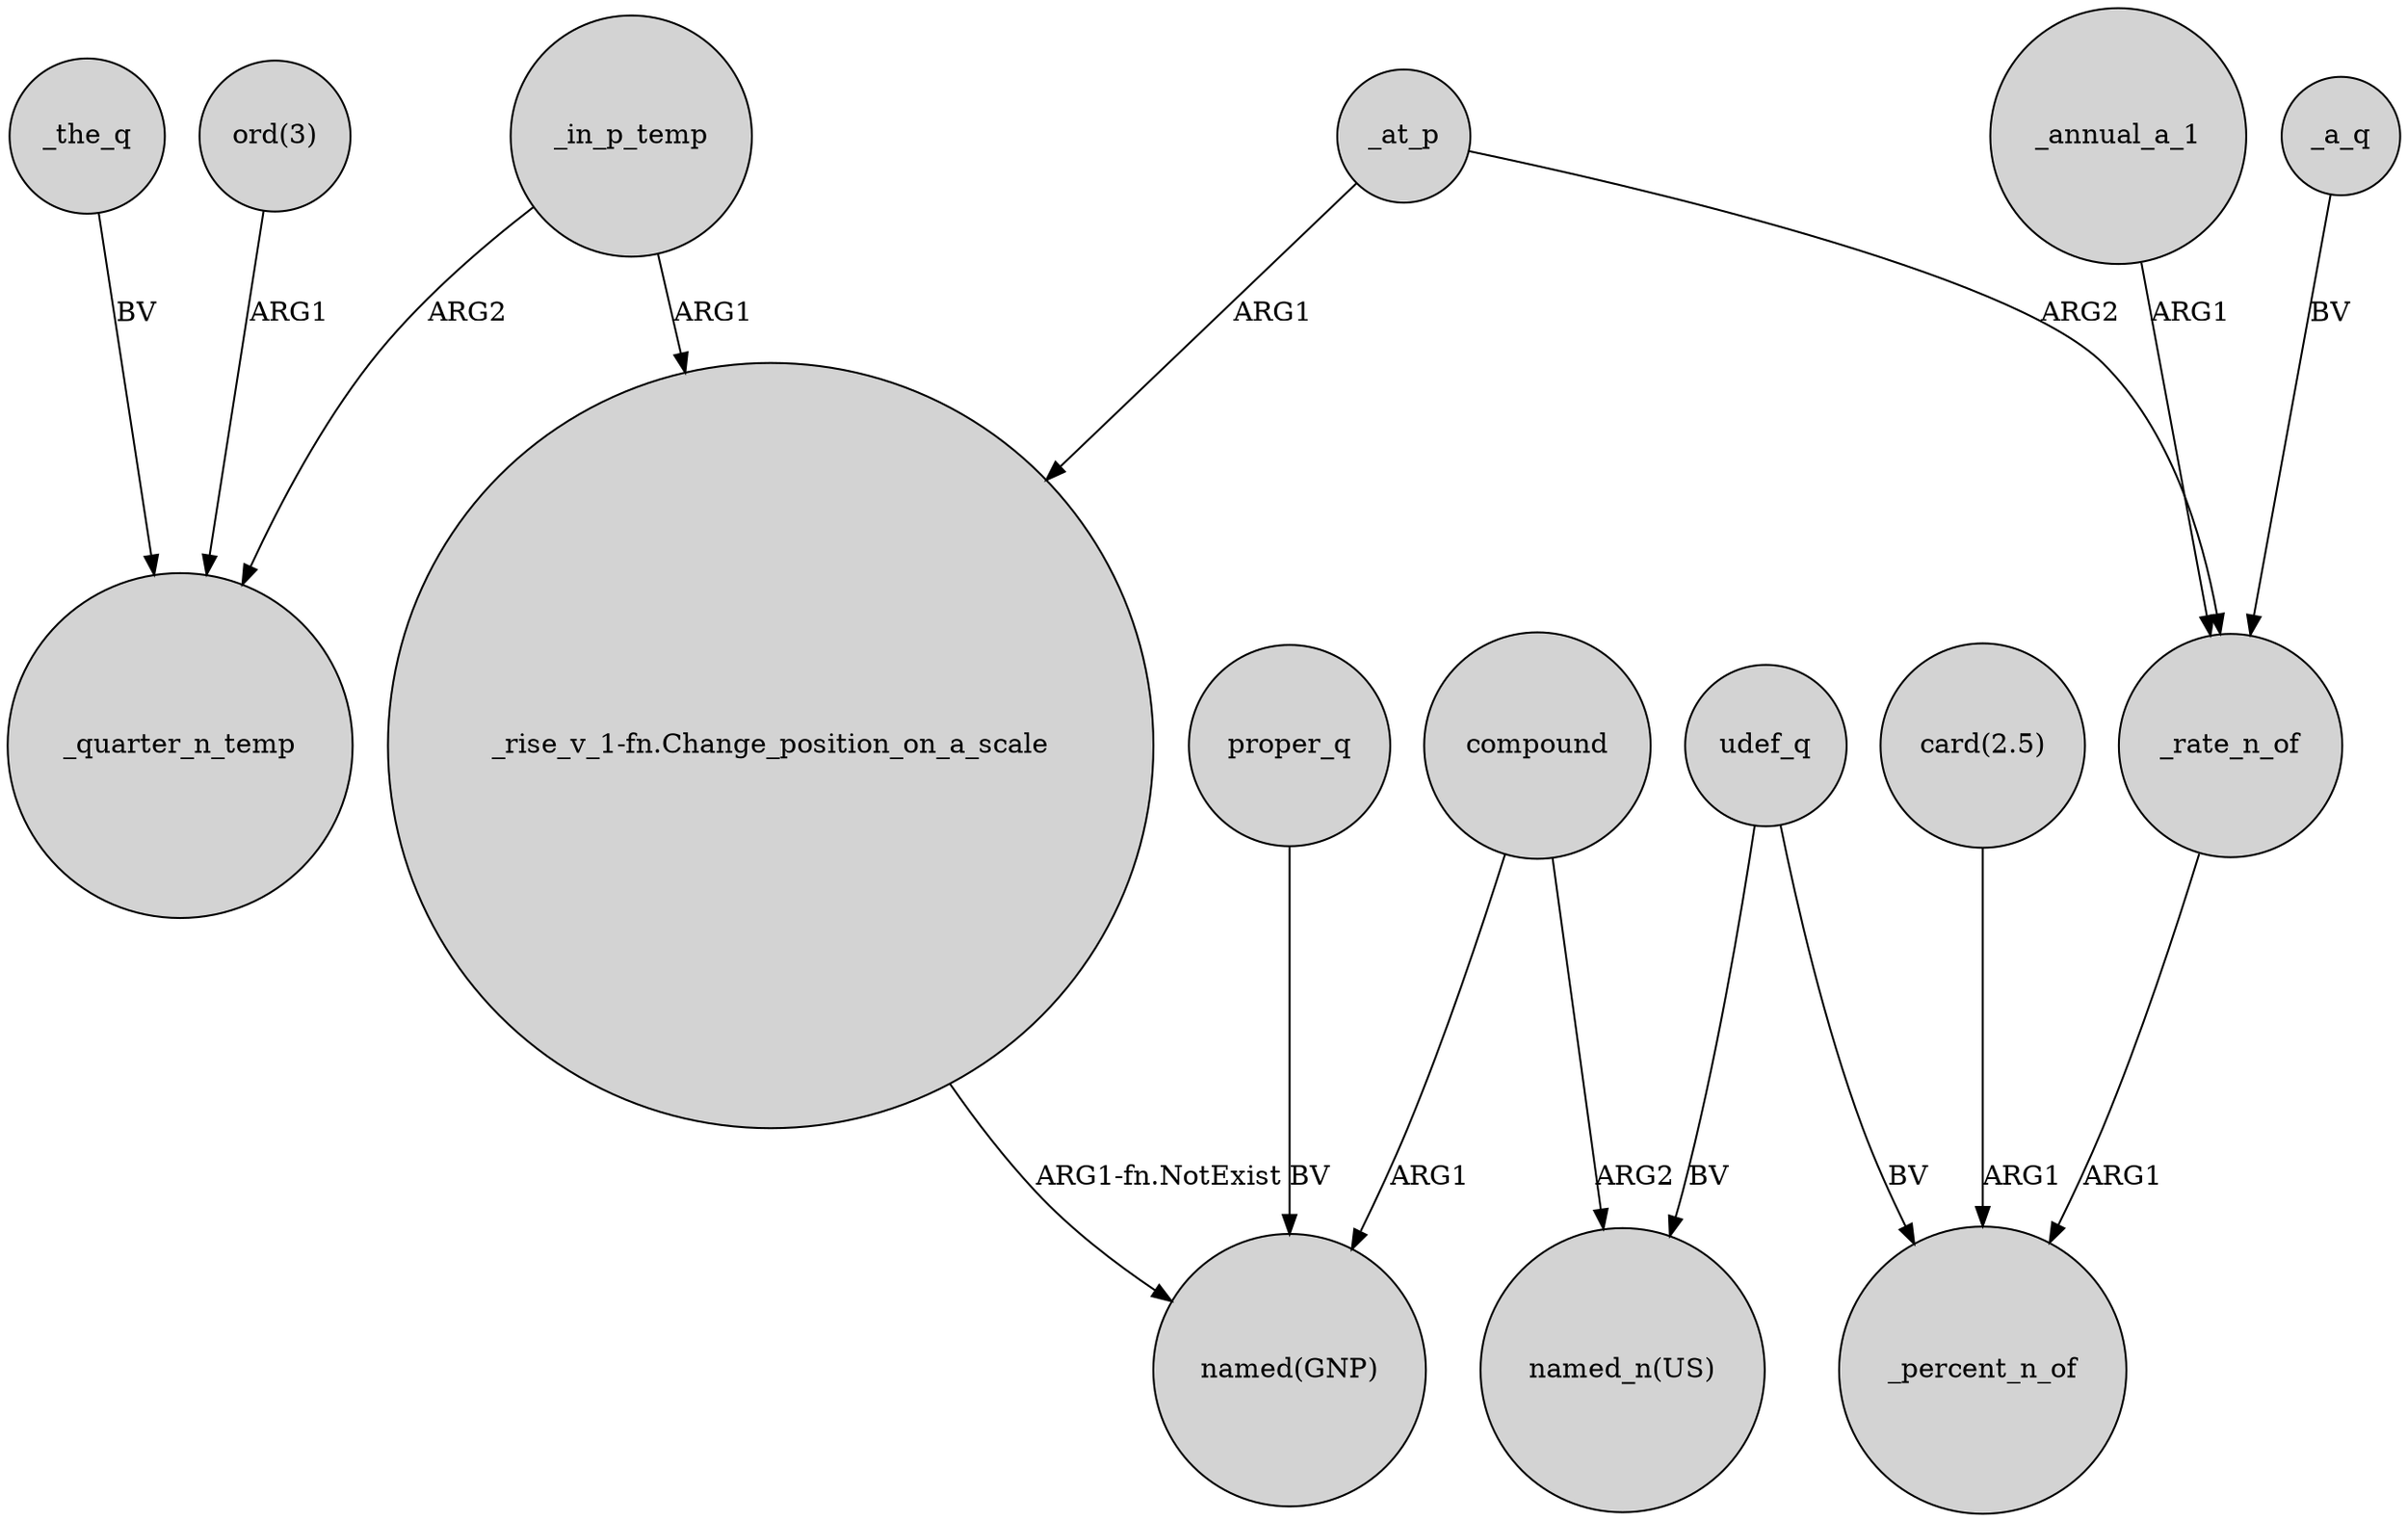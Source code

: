 digraph {
	node [shape=circle style=filled]
	_the_q -> _quarter_n_temp [label=BV]
	compound -> "named(GNP)" [label=ARG1]
	proper_q -> "named(GNP)" [label=BV]
	"ord(3)" -> _quarter_n_temp [label=ARG1]
	udef_q -> "named_n(US)" [label=BV]
	"_rise_v_1-fn.Change_position_on_a_scale" -> "named(GNP)" [label="ARG1-fn.NotExist"]
	_a_q -> _rate_n_of [label=BV]
	_rate_n_of -> _percent_n_of [label=ARG1]
	_at_p -> _rate_n_of [label=ARG2]
	udef_q -> _percent_n_of [label=BV]
	compound -> "named_n(US)" [label=ARG2]
	_in_p_temp -> "_rise_v_1-fn.Change_position_on_a_scale" [label=ARG1]
	_in_p_temp -> _quarter_n_temp [label=ARG2]
	"card(2.5)" -> _percent_n_of [label=ARG1]
	_at_p -> "_rise_v_1-fn.Change_position_on_a_scale" [label=ARG1]
	_annual_a_1 -> _rate_n_of [label=ARG1]
}
